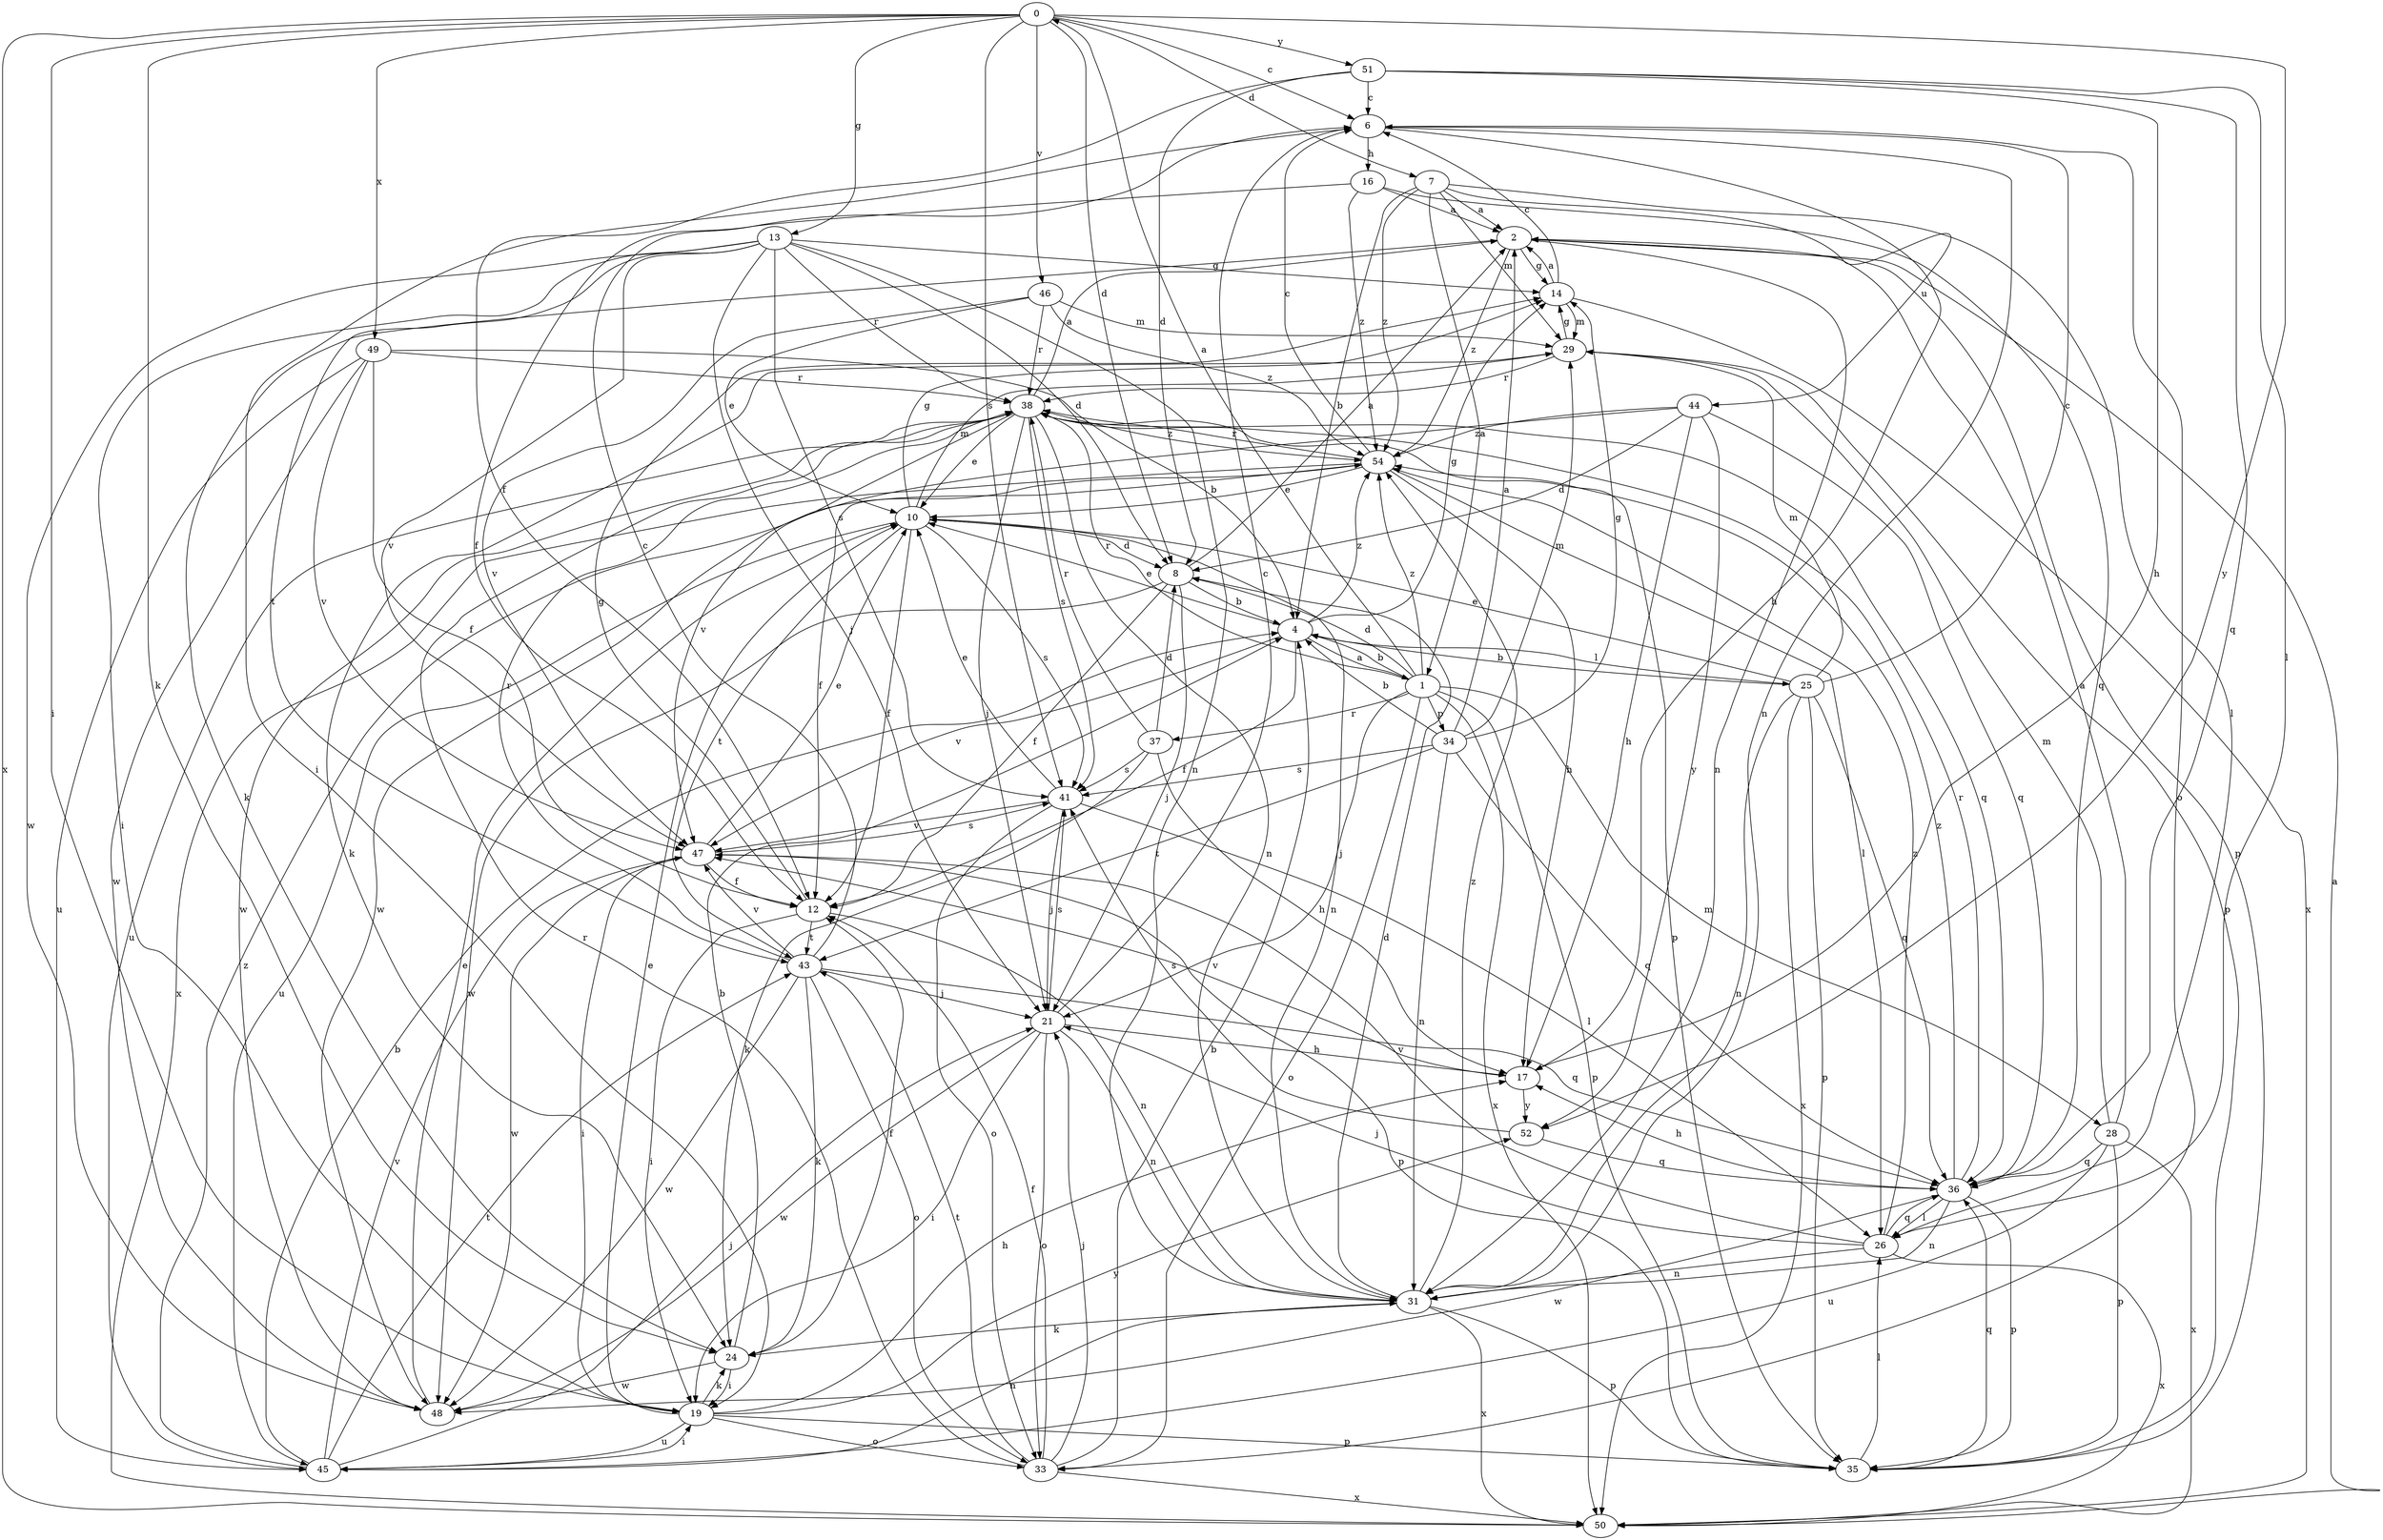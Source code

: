 strict digraph  {
0;
1;
2;
4;
6;
7;
8;
10;
12;
13;
14;
16;
17;
19;
21;
24;
25;
26;
28;
29;
31;
33;
34;
35;
36;
37;
38;
41;
43;
44;
45;
46;
47;
48;
49;
50;
51;
52;
54;
0 -> 6  [label=c];
0 -> 7  [label=d];
0 -> 8  [label=d];
0 -> 13  [label=g];
0 -> 19  [label=i];
0 -> 24  [label=k];
0 -> 41  [label=s];
0 -> 46  [label=v];
0 -> 49  [label=x];
0 -> 50  [label=x];
0 -> 51  [label=y];
0 -> 52  [label=y];
1 -> 0  [label=a];
1 -> 4  [label=b];
1 -> 8  [label=d];
1 -> 21  [label=j];
1 -> 28  [label=m];
1 -> 33  [label=o];
1 -> 34  [label=p];
1 -> 35  [label=p];
1 -> 37  [label=r];
1 -> 38  [label=r];
1 -> 50  [label=x];
1 -> 54  [label=z];
2 -> 14  [label=g];
2 -> 24  [label=k];
2 -> 31  [label=n];
2 -> 35  [label=p];
2 -> 54  [label=z];
4 -> 1  [label=a];
4 -> 10  [label=e];
4 -> 12  [label=f];
4 -> 14  [label=g];
4 -> 25  [label=l];
4 -> 47  [label=v];
4 -> 54  [label=z];
6 -> 16  [label=h];
6 -> 17  [label=h];
6 -> 19  [label=i];
6 -> 31  [label=n];
6 -> 33  [label=o];
7 -> 1  [label=a];
7 -> 2  [label=a];
7 -> 4  [label=b];
7 -> 26  [label=l];
7 -> 29  [label=m];
7 -> 44  [label=u];
7 -> 54  [label=z];
8 -> 2  [label=a];
8 -> 4  [label=b];
8 -> 12  [label=f];
8 -> 21  [label=j];
8 -> 48  [label=w];
10 -> 8  [label=d];
10 -> 12  [label=f];
10 -> 14  [label=g];
10 -> 29  [label=m];
10 -> 31  [label=n];
10 -> 41  [label=s];
10 -> 43  [label=t];
10 -> 45  [label=u];
12 -> 14  [label=g];
12 -> 19  [label=i];
12 -> 31  [label=n];
12 -> 43  [label=t];
13 -> 8  [label=d];
13 -> 14  [label=g];
13 -> 19  [label=i];
13 -> 21  [label=j];
13 -> 31  [label=n];
13 -> 38  [label=r];
13 -> 41  [label=s];
13 -> 43  [label=t];
13 -> 47  [label=v];
13 -> 48  [label=w];
14 -> 2  [label=a];
14 -> 6  [label=c];
14 -> 29  [label=m];
14 -> 50  [label=x];
16 -> 2  [label=a];
16 -> 12  [label=f];
16 -> 36  [label=q];
16 -> 54  [label=z];
17 -> 47  [label=v];
17 -> 52  [label=y];
19 -> 10  [label=e];
19 -> 17  [label=h];
19 -> 24  [label=k];
19 -> 33  [label=o];
19 -> 35  [label=p];
19 -> 45  [label=u];
19 -> 52  [label=y];
21 -> 6  [label=c];
21 -> 17  [label=h];
21 -> 19  [label=i];
21 -> 31  [label=n];
21 -> 33  [label=o];
21 -> 41  [label=s];
21 -> 48  [label=w];
24 -> 4  [label=b];
24 -> 12  [label=f];
24 -> 19  [label=i];
24 -> 48  [label=w];
25 -> 4  [label=b];
25 -> 6  [label=c];
25 -> 10  [label=e];
25 -> 29  [label=m];
25 -> 31  [label=n];
25 -> 35  [label=p];
25 -> 36  [label=q];
25 -> 50  [label=x];
26 -> 21  [label=j];
26 -> 31  [label=n];
26 -> 36  [label=q];
26 -> 47  [label=v];
26 -> 50  [label=x];
26 -> 54  [label=z];
28 -> 2  [label=a];
28 -> 29  [label=m];
28 -> 35  [label=p];
28 -> 36  [label=q];
28 -> 45  [label=u];
28 -> 50  [label=x];
29 -> 14  [label=g];
29 -> 24  [label=k];
29 -> 35  [label=p];
29 -> 38  [label=r];
31 -> 8  [label=d];
31 -> 24  [label=k];
31 -> 35  [label=p];
31 -> 50  [label=x];
31 -> 54  [label=z];
33 -> 4  [label=b];
33 -> 12  [label=f];
33 -> 21  [label=j];
33 -> 38  [label=r];
33 -> 43  [label=t];
33 -> 50  [label=x];
34 -> 2  [label=a];
34 -> 4  [label=b];
34 -> 14  [label=g];
34 -> 29  [label=m];
34 -> 31  [label=n];
34 -> 36  [label=q];
34 -> 41  [label=s];
34 -> 43  [label=t];
35 -> 26  [label=l];
35 -> 36  [label=q];
36 -> 17  [label=h];
36 -> 26  [label=l];
36 -> 31  [label=n];
36 -> 35  [label=p];
36 -> 38  [label=r];
36 -> 48  [label=w];
36 -> 54  [label=z];
37 -> 8  [label=d];
37 -> 17  [label=h];
37 -> 24  [label=k];
37 -> 38  [label=r];
37 -> 41  [label=s];
38 -> 2  [label=a];
38 -> 10  [label=e];
38 -> 21  [label=j];
38 -> 31  [label=n];
38 -> 35  [label=p];
38 -> 36  [label=q];
38 -> 41  [label=s];
38 -> 45  [label=u];
38 -> 47  [label=v];
38 -> 48  [label=w];
38 -> 54  [label=z];
41 -> 10  [label=e];
41 -> 21  [label=j];
41 -> 26  [label=l];
41 -> 33  [label=o];
41 -> 47  [label=v];
43 -> 6  [label=c];
43 -> 21  [label=j];
43 -> 24  [label=k];
43 -> 33  [label=o];
43 -> 36  [label=q];
43 -> 38  [label=r];
43 -> 47  [label=v];
43 -> 48  [label=w];
44 -> 8  [label=d];
44 -> 17  [label=h];
44 -> 36  [label=q];
44 -> 48  [label=w];
44 -> 52  [label=y];
44 -> 54  [label=z];
45 -> 4  [label=b];
45 -> 19  [label=i];
45 -> 21  [label=j];
45 -> 31  [label=n];
45 -> 43  [label=t];
45 -> 47  [label=v];
45 -> 54  [label=z];
46 -> 10  [label=e];
46 -> 29  [label=m];
46 -> 38  [label=r];
46 -> 47  [label=v];
46 -> 54  [label=z];
47 -> 10  [label=e];
47 -> 12  [label=f];
47 -> 19  [label=i];
47 -> 35  [label=p];
47 -> 41  [label=s];
47 -> 48  [label=w];
48 -> 10  [label=e];
49 -> 4  [label=b];
49 -> 12  [label=f];
49 -> 38  [label=r];
49 -> 45  [label=u];
49 -> 47  [label=v];
49 -> 48  [label=w];
50 -> 2  [label=a];
51 -> 6  [label=c];
51 -> 8  [label=d];
51 -> 12  [label=f];
51 -> 17  [label=h];
51 -> 26  [label=l];
51 -> 36  [label=q];
52 -> 36  [label=q];
52 -> 41  [label=s];
54 -> 6  [label=c];
54 -> 10  [label=e];
54 -> 12  [label=f];
54 -> 17  [label=h];
54 -> 26  [label=l];
54 -> 38  [label=r];
54 -> 50  [label=x];
}
